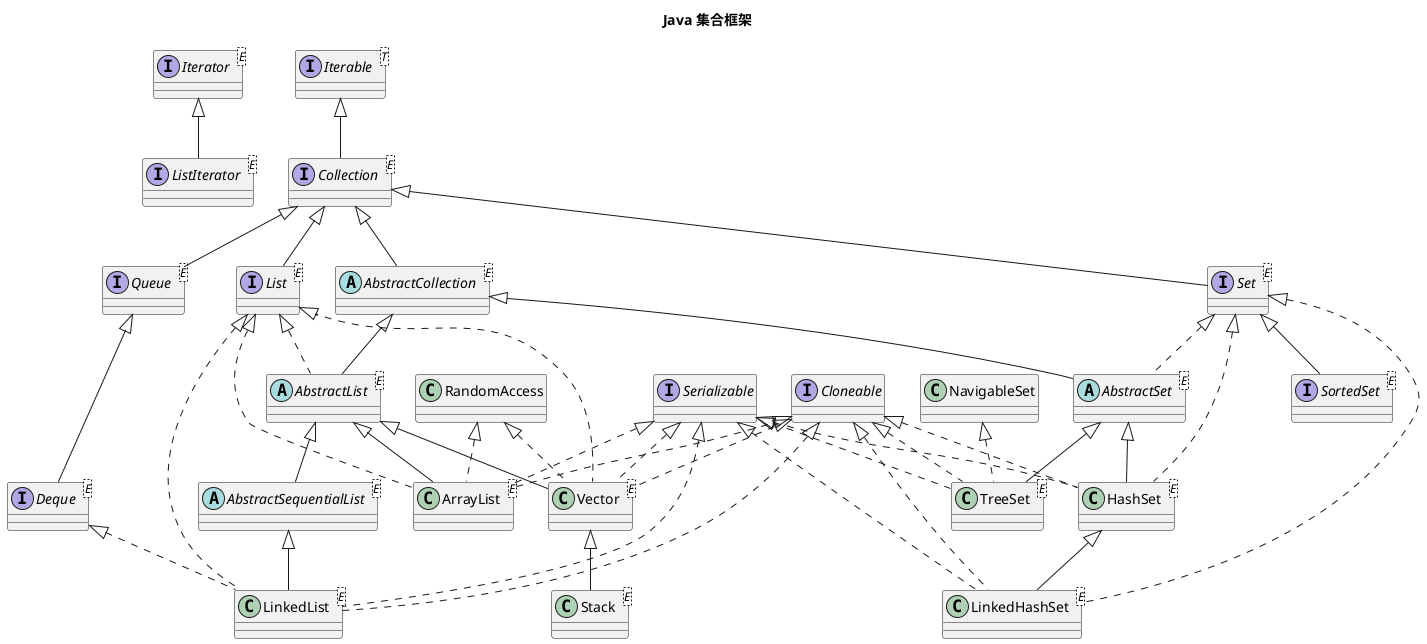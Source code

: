 @startuml

title Java 集合框架

interface Iterator<E>
interface Iterable<T>
interface Cloneable
interface Serializable

Iterable <|-- Collection
interface Collection<E>

Iterator   <|-- ListIterator
interface ListIterator<E>

Collection <|-- List
interface List<E>

Collection <|-- Set
interface Set<E>

Set <|-- SortedSet
interface SortedSet<E>

Collection <|-- Queue
interface Queue<E>

Collection <|-- AbstractCollection
abstract class AbstractCollection<E>

AbstractCollection <|-- AbstractSet
Set  <|.. AbstractSet
abstract class AbstractSet<E>

AbstractSet <|-- HashSet
Set <|.. HashSet
Cloneable <|.. HashSet
Serializable <|.. HashSet
class HashSet<E>

AbstractSet <|--TreeSet
NavigableSet <|..TreeSet
Cloneable <|..TreeSet
Serializable <|..TreeSet
class TreeSet<E>

HashSet <|-- LinkedHashSet
Set <|.. LinkedHashSet
Cloneable <|.. LinkedHashSet
Serializable <|.. LinkedHashSet
class LinkedHashSet<E>

AbstractList <|-- ArrayList
List  <|.. ArrayList
RandomAccess <|.. ArrayList
Cloneable <|.. ArrayList
Serializable <|.. ArrayList
class ArrayList<E>

AbstractList <|-- AbstractSequentialList
abstract class AbstractSequentialList<E>

AbstractSequentialList <|-- LinkedList
List <|.. LinkedList
Deque <|.. LinkedList
Cloneable <|.. LinkedList
Serializable <|.. LinkedList
class LinkedList<E>

List               <|.. AbstractList
AbstractCollection <|-- AbstractList
abstract class AbstractList<E>

AbstractList <|-- Vector
List <|.. Vector
RandomAccess <|.. Vector
Cloneable <|.. Vector
Serializable <|.. Vector
class Vector<E>

Vector <|-- Stack
class Stack<E>

Queue <|-- Deque
interface Deque<E>



@enduml